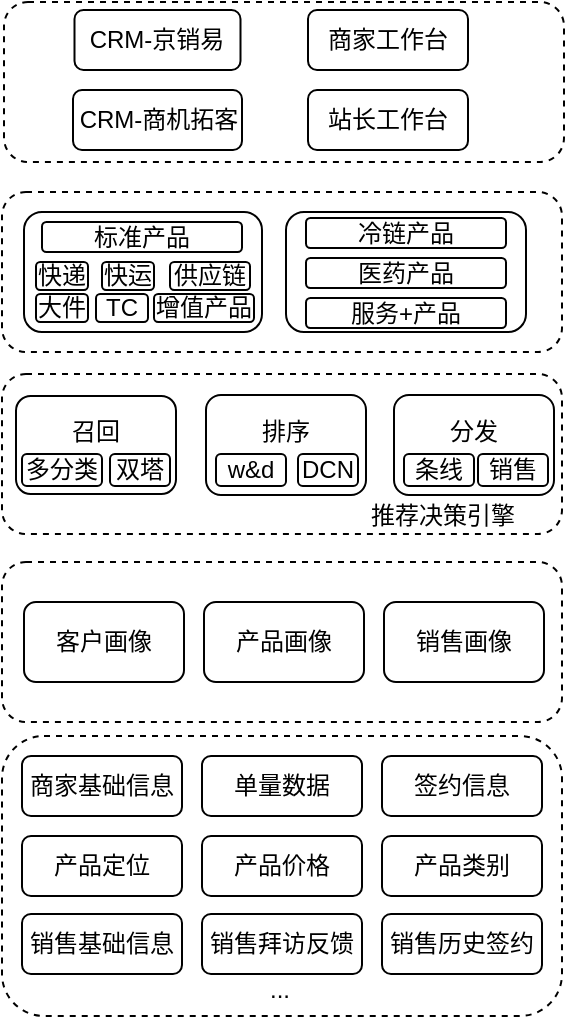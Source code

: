 <mxfile version="20.7.4" type="github">
  <diagram id="DPb6qml3PPKVToHAS9O5" name="第 1 页">
    <mxGraphModel dx="1481" dy="826" grid="1" gridSize="10" guides="1" tooltips="1" connect="1" arrows="1" fold="1" page="1" pageScale="1" pageWidth="827" pageHeight="1169" math="0" shadow="0">
      <root>
        <mxCell id="0" />
        <mxCell id="1" parent="0" />
        <mxCell id="wA1a_2lpNDio3Y59-0J--19" value="" style="rounded=1;whiteSpace=wrap;html=1;dashed=1;" vertex="1" parent="1">
          <mxGeometry x="110" y="370" width="280" height="140" as="geometry" />
        </mxCell>
        <mxCell id="wA1a_2lpNDio3Y59-0J--1" value="商家基础信息" style="rounded=1;whiteSpace=wrap;html=1;" vertex="1" parent="1">
          <mxGeometry x="120" y="380" width="80" height="30" as="geometry" />
        </mxCell>
        <mxCell id="wA1a_2lpNDio3Y59-0J--3" value="单量数据" style="rounded=1;whiteSpace=wrap;html=1;" vertex="1" parent="1">
          <mxGeometry x="210" y="380" width="80" height="30" as="geometry" />
        </mxCell>
        <mxCell id="wA1a_2lpNDio3Y59-0J--4" value="签约信息" style="rounded=1;whiteSpace=wrap;html=1;" vertex="1" parent="1">
          <mxGeometry x="300" y="380" width="80" height="30" as="geometry" />
        </mxCell>
        <mxCell id="wA1a_2lpNDio3Y59-0J--5" value="产品定位" style="rounded=1;whiteSpace=wrap;html=1;" vertex="1" parent="1">
          <mxGeometry x="120" y="420" width="80" height="30" as="geometry" />
        </mxCell>
        <mxCell id="wA1a_2lpNDio3Y59-0J--6" value="产品价格" style="rounded=1;whiteSpace=wrap;html=1;" vertex="1" parent="1">
          <mxGeometry x="210" y="420" width="80" height="30" as="geometry" />
        </mxCell>
        <mxCell id="wA1a_2lpNDio3Y59-0J--7" value="产品类别" style="rounded=1;whiteSpace=wrap;html=1;" vertex="1" parent="1">
          <mxGeometry x="300" y="420" width="80" height="30" as="geometry" />
        </mxCell>
        <mxCell id="wA1a_2lpNDio3Y59-0J--14" value="销售基础信息" style="rounded=1;whiteSpace=wrap;html=1;" vertex="1" parent="1">
          <mxGeometry x="120" y="459" width="80" height="30" as="geometry" />
        </mxCell>
        <mxCell id="wA1a_2lpNDio3Y59-0J--15" value="销售拜访反馈" style="rounded=1;whiteSpace=wrap;html=1;" vertex="1" parent="1">
          <mxGeometry x="210" y="459" width="80" height="30" as="geometry" />
        </mxCell>
        <mxCell id="wA1a_2lpNDio3Y59-0J--16" value="销售历史签约" style="rounded=1;whiteSpace=wrap;html=1;" vertex="1" parent="1">
          <mxGeometry x="300" y="459" width="80" height="30" as="geometry" />
        </mxCell>
        <mxCell id="wA1a_2lpNDio3Y59-0J--60" value="..." style="text;html=1;strokeColor=none;fillColor=none;align=center;verticalAlign=middle;whiteSpace=wrap;rounded=0;" vertex="1" parent="1">
          <mxGeometry x="219" y="482" width="60" height="30" as="geometry" />
        </mxCell>
        <mxCell id="wA1a_2lpNDio3Y59-0J--61" value="" style="group" vertex="1" connectable="0" parent="1">
          <mxGeometry x="111" y="3" width="280" height="80" as="geometry" />
        </mxCell>
        <mxCell id="wA1a_2lpNDio3Y59-0J--42" value="" style="rounded=1;whiteSpace=wrap;html=1;dashed=1;" vertex="1" parent="wA1a_2lpNDio3Y59-0J--61">
          <mxGeometry width="280" height="80" as="geometry" />
        </mxCell>
        <mxCell id="wA1a_2lpNDio3Y59-0J--56" value="CRM-京销易" style="rounded=1;whiteSpace=wrap;html=1;" vertex="1" parent="wA1a_2lpNDio3Y59-0J--61">
          <mxGeometry x="35.25" y="4" width="83" height="30" as="geometry" />
        </mxCell>
        <mxCell id="wA1a_2lpNDio3Y59-0J--57" value="CRM-商机拓客" style="rounded=1;whiteSpace=wrap;html=1;" vertex="1" parent="wA1a_2lpNDio3Y59-0J--61">
          <mxGeometry x="34.5" y="44" width="84.5" height="30" as="geometry" />
        </mxCell>
        <mxCell id="wA1a_2lpNDio3Y59-0J--58" value="商家工作台" style="rounded=1;whiteSpace=wrap;html=1;" vertex="1" parent="wA1a_2lpNDio3Y59-0J--61">
          <mxGeometry x="152" y="4" width="80" height="30" as="geometry" />
        </mxCell>
        <mxCell id="wA1a_2lpNDio3Y59-0J--59" value="站长工作台" style="rounded=1;whiteSpace=wrap;html=1;" vertex="1" parent="wA1a_2lpNDio3Y59-0J--61">
          <mxGeometry x="152" y="44" width="80" height="30" as="geometry" />
        </mxCell>
        <mxCell id="wA1a_2lpNDio3Y59-0J--62" value="" style="group" vertex="1" connectable="0" parent="1">
          <mxGeometry x="110" y="98" width="280" height="80" as="geometry" />
        </mxCell>
        <mxCell id="wA1a_2lpNDio3Y59-0J--29" value="" style="rounded=1;whiteSpace=wrap;html=1;dashed=1;" vertex="1" parent="wA1a_2lpNDio3Y59-0J--62">
          <mxGeometry width="280" height="80" as="geometry" />
        </mxCell>
        <mxCell id="wA1a_2lpNDio3Y59-0J--43" value="&amp;nbsp;&amp;nbsp;" style="rounded=1;whiteSpace=wrap;html=1;" vertex="1" parent="wA1a_2lpNDio3Y59-0J--62">
          <mxGeometry x="11" y="10" width="119" height="60" as="geometry" />
        </mxCell>
        <mxCell id="wA1a_2lpNDio3Y59-0J--44" value="" style="rounded=1;whiteSpace=wrap;html=1;" vertex="1" parent="wA1a_2lpNDio3Y59-0J--62">
          <mxGeometry x="142" y="10" width="120" height="60" as="geometry" />
        </mxCell>
        <mxCell id="wA1a_2lpNDio3Y59-0J--45" value="标准产品" style="rounded=1;whiteSpace=wrap;html=1;" vertex="1" parent="wA1a_2lpNDio3Y59-0J--62">
          <mxGeometry x="20" y="15" width="100" height="15" as="geometry" />
        </mxCell>
        <mxCell id="wA1a_2lpNDio3Y59-0J--46" value="供应链" style="rounded=1;whiteSpace=wrap;html=1;" vertex="1" parent="wA1a_2lpNDio3Y59-0J--62">
          <mxGeometry x="84" y="35" width="40" height="14" as="geometry" />
        </mxCell>
        <mxCell id="wA1a_2lpNDio3Y59-0J--48" value="快运" style="rounded=1;whiteSpace=wrap;html=1;" vertex="1" parent="wA1a_2lpNDio3Y59-0J--62">
          <mxGeometry x="50" y="35" width="26" height="14" as="geometry" />
        </mxCell>
        <mxCell id="wA1a_2lpNDio3Y59-0J--49" value="快递" style="rounded=1;whiteSpace=wrap;html=1;" vertex="1" parent="wA1a_2lpNDio3Y59-0J--62">
          <mxGeometry x="17" y="35" width="26" height="14" as="geometry" />
        </mxCell>
        <mxCell id="wA1a_2lpNDio3Y59-0J--50" value="TC" style="rounded=1;whiteSpace=wrap;html=1;" vertex="1" parent="wA1a_2lpNDio3Y59-0J--62">
          <mxGeometry x="47" y="51" width="26" height="14" as="geometry" />
        </mxCell>
        <mxCell id="wA1a_2lpNDio3Y59-0J--51" value="大件" style="rounded=1;whiteSpace=wrap;html=1;" vertex="1" parent="wA1a_2lpNDio3Y59-0J--62">
          <mxGeometry x="17" y="51" width="26" height="14" as="geometry" />
        </mxCell>
        <mxCell id="wA1a_2lpNDio3Y59-0J--52" value="增值产品" style="rounded=1;whiteSpace=wrap;html=1;" vertex="1" parent="wA1a_2lpNDio3Y59-0J--62">
          <mxGeometry x="76" y="51" width="50" height="14" as="geometry" />
        </mxCell>
        <mxCell id="wA1a_2lpNDio3Y59-0J--53" value="冷链产品" style="rounded=1;whiteSpace=wrap;html=1;" vertex="1" parent="wA1a_2lpNDio3Y59-0J--62">
          <mxGeometry x="152" y="13" width="100" height="15" as="geometry" />
        </mxCell>
        <mxCell id="wA1a_2lpNDio3Y59-0J--54" value="医药产品" style="rounded=1;whiteSpace=wrap;html=1;" vertex="1" parent="wA1a_2lpNDio3Y59-0J--62">
          <mxGeometry x="152" y="33" width="100" height="15" as="geometry" />
        </mxCell>
        <mxCell id="wA1a_2lpNDio3Y59-0J--55" value="服务+产品" style="rounded=1;whiteSpace=wrap;html=1;" vertex="1" parent="wA1a_2lpNDio3Y59-0J--62">
          <mxGeometry x="152" y="53" width="100" height="15" as="geometry" />
        </mxCell>
        <mxCell id="wA1a_2lpNDio3Y59-0J--64" value="" style="group" vertex="1" connectable="0" parent="1">
          <mxGeometry x="110" y="189" width="280" height="86" as="geometry" />
        </mxCell>
        <mxCell id="wA1a_2lpNDio3Y59-0J--23" value="" style="rounded=1;whiteSpace=wrap;html=1;dashed=1;" vertex="1" parent="wA1a_2lpNDio3Y59-0J--64">
          <mxGeometry width="280" height="80" as="geometry" />
        </mxCell>
        <mxCell id="wA1a_2lpNDio3Y59-0J--24" value="召回&lt;br&gt;&lt;br&gt;" style="rounded=1;whiteSpace=wrap;html=1;" vertex="1" parent="wA1a_2lpNDio3Y59-0J--64">
          <mxGeometry x="7" y="11" width="80" height="49" as="geometry" />
        </mxCell>
        <mxCell id="wA1a_2lpNDio3Y59-0J--25" value="排序&lt;br&gt;&lt;br&gt;" style="rounded=1;whiteSpace=wrap;html=1;" vertex="1" parent="wA1a_2lpNDio3Y59-0J--64">
          <mxGeometry x="102" y="10.5" width="80" height="50" as="geometry" />
        </mxCell>
        <mxCell id="wA1a_2lpNDio3Y59-0J--26" value="推荐决策引擎" style="text;html=1;strokeColor=none;fillColor=none;align=center;verticalAlign=middle;whiteSpace=wrap;rounded=0;" vertex="1" parent="wA1a_2lpNDio3Y59-0J--64">
          <mxGeometry x="181" y="56" width="79" height="30" as="geometry" />
        </mxCell>
        <mxCell id="wA1a_2lpNDio3Y59-0J--28" value="分发&lt;br&gt;&lt;br&gt;" style="rounded=1;whiteSpace=wrap;html=1;" vertex="1" parent="wA1a_2lpNDio3Y59-0J--64">
          <mxGeometry x="196" y="10.5" width="80" height="50" as="geometry" />
        </mxCell>
        <mxCell id="wA1a_2lpNDio3Y59-0J--34" value="双塔" style="rounded=1;whiteSpace=wrap;html=1;" vertex="1" parent="wA1a_2lpNDio3Y59-0J--64">
          <mxGeometry x="54" y="40" width="30" height="16" as="geometry" />
        </mxCell>
        <mxCell id="wA1a_2lpNDio3Y59-0J--35" value="多分类" style="rounded=1;whiteSpace=wrap;html=1;" vertex="1" parent="wA1a_2lpNDio3Y59-0J--64">
          <mxGeometry x="10" y="40" width="40" height="16" as="geometry" />
        </mxCell>
        <mxCell id="wA1a_2lpNDio3Y59-0J--36" value="w&amp;amp;d" style="rounded=1;whiteSpace=wrap;html=1;" vertex="1" parent="wA1a_2lpNDio3Y59-0J--64">
          <mxGeometry x="107" y="40" width="35" height="16" as="geometry" />
        </mxCell>
        <mxCell id="wA1a_2lpNDio3Y59-0J--38" value="DCN" style="rounded=1;whiteSpace=wrap;html=1;" vertex="1" parent="wA1a_2lpNDio3Y59-0J--64">
          <mxGeometry x="148" y="40" width="30" height="16" as="geometry" />
        </mxCell>
        <mxCell id="wA1a_2lpNDio3Y59-0J--39" value="条线" style="rounded=1;whiteSpace=wrap;html=1;" vertex="1" parent="wA1a_2lpNDio3Y59-0J--64">
          <mxGeometry x="201" y="40" width="35" height="16" as="geometry" />
        </mxCell>
        <mxCell id="wA1a_2lpNDio3Y59-0J--40" value="销售" style="rounded=1;whiteSpace=wrap;html=1;" vertex="1" parent="wA1a_2lpNDio3Y59-0J--64">
          <mxGeometry x="238" y="40" width="35" height="16" as="geometry" />
        </mxCell>
        <mxCell id="wA1a_2lpNDio3Y59-0J--65" value="" style="group" vertex="1" connectable="0" parent="1">
          <mxGeometry x="110" y="283" width="280" height="80" as="geometry" />
        </mxCell>
        <mxCell id="wA1a_2lpNDio3Y59-0J--18" value="" style="rounded=1;whiteSpace=wrap;html=1;dashed=1;" vertex="1" parent="wA1a_2lpNDio3Y59-0J--65">
          <mxGeometry width="280" height="80" as="geometry" />
        </mxCell>
        <mxCell id="wA1a_2lpNDio3Y59-0J--20" value="客户画像" style="rounded=1;whiteSpace=wrap;html=1;" vertex="1" parent="wA1a_2lpNDio3Y59-0J--65">
          <mxGeometry x="11" y="20" width="80" height="40" as="geometry" />
        </mxCell>
        <mxCell id="wA1a_2lpNDio3Y59-0J--21" value="销售画像" style="rounded=1;whiteSpace=wrap;html=1;" vertex="1" parent="wA1a_2lpNDio3Y59-0J--65">
          <mxGeometry x="191" y="20" width="80" height="40" as="geometry" />
        </mxCell>
        <mxCell id="wA1a_2lpNDio3Y59-0J--22" value="产品画像" style="rounded=1;whiteSpace=wrap;html=1;" vertex="1" parent="wA1a_2lpNDio3Y59-0J--65">
          <mxGeometry x="101" y="20" width="80" height="40" as="geometry" />
        </mxCell>
      </root>
    </mxGraphModel>
  </diagram>
</mxfile>
